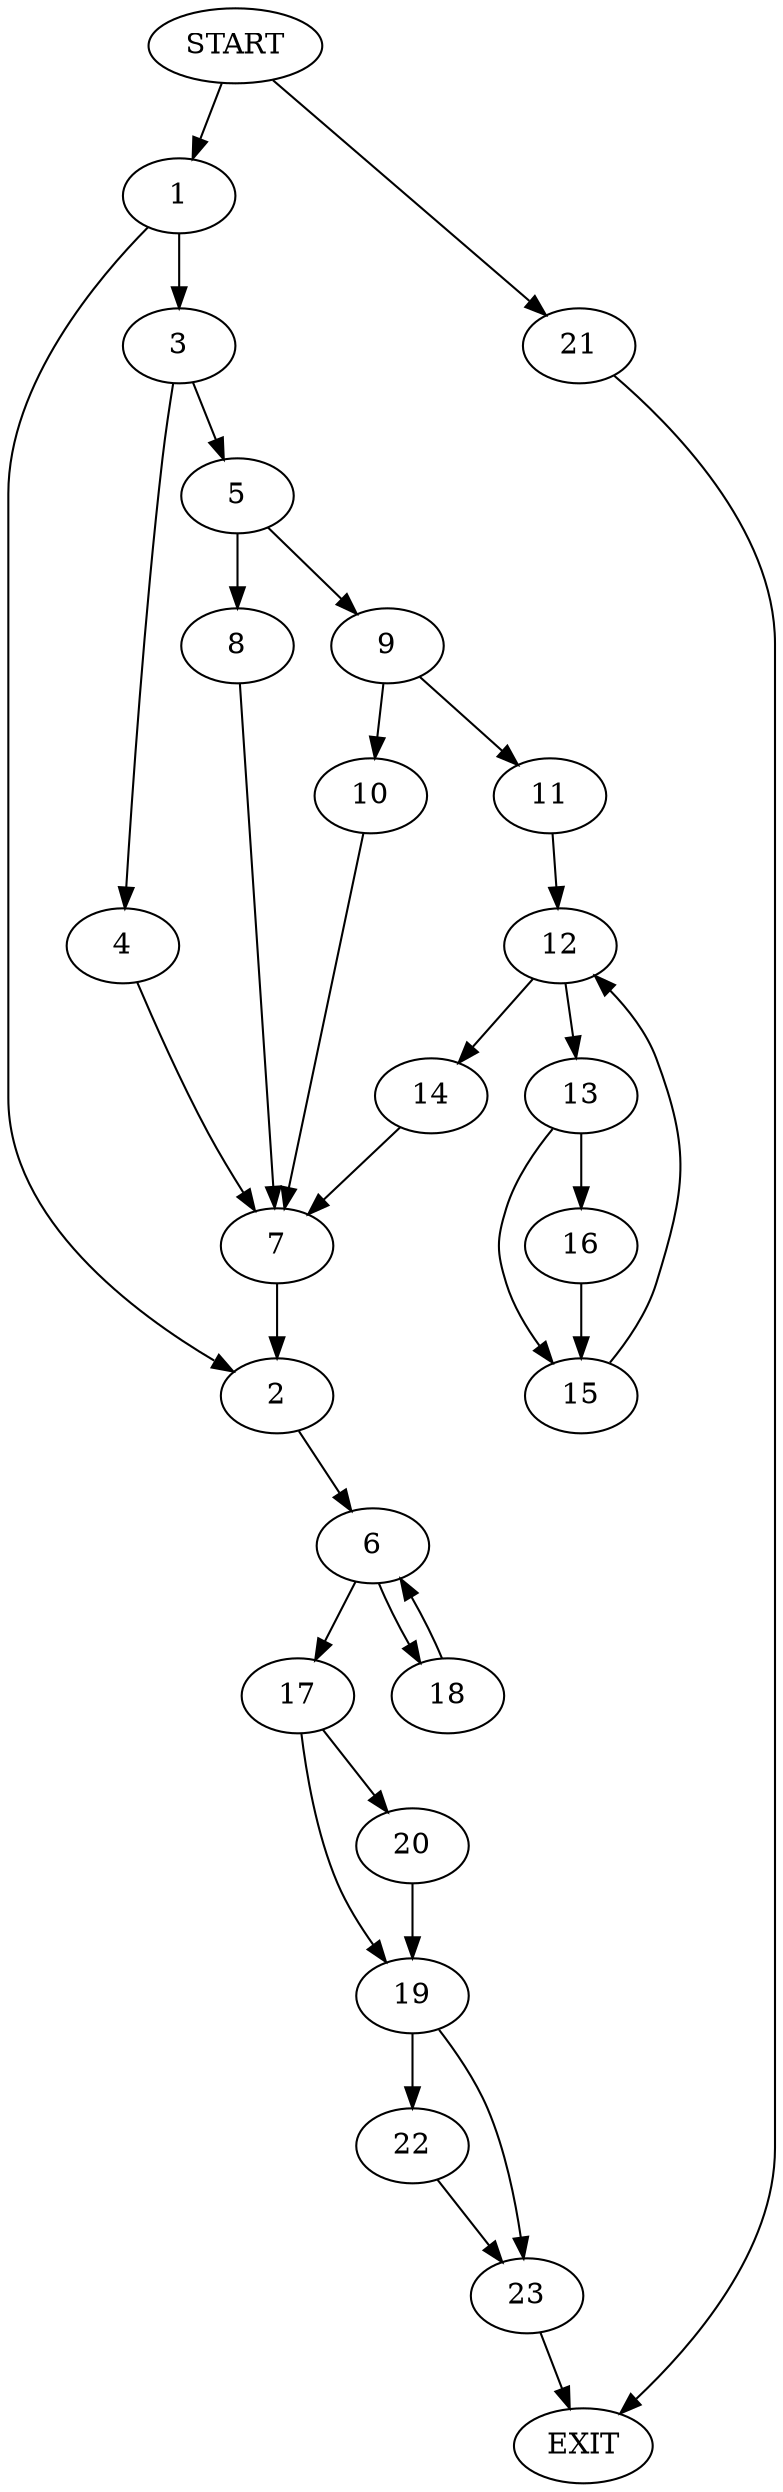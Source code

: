 digraph {
0 [label="START"]
24 [label="EXIT"]
0 -> 1
1 -> 2
1 -> 3
3 -> 4
3 -> 5
2 -> 6
4 -> 7
5 -> 8
5 -> 9
7 -> 2
8 -> 7
9 -> 10
9 -> 11
11 -> 12
10 -> 7
12 -> 13
12 -> 14
14 -> 7
13 -> 15
13 -> 16
15 -> 12
16 -> 15
6 -> 17
6 -> 18
18 -> 6
17 -> 19
17 -> 20
0 -> 21
21 -> 24
20 -> 19
19 -> 22
19 -> 23
22 -> 23
23 -> 24
}
